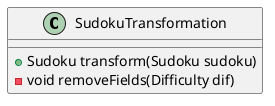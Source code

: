 @startuml
class SudokuTransformation {
+ Sudoku transform(Sudoku sudoku)
- void removeFields(Difficulty dif)
}
@enduml